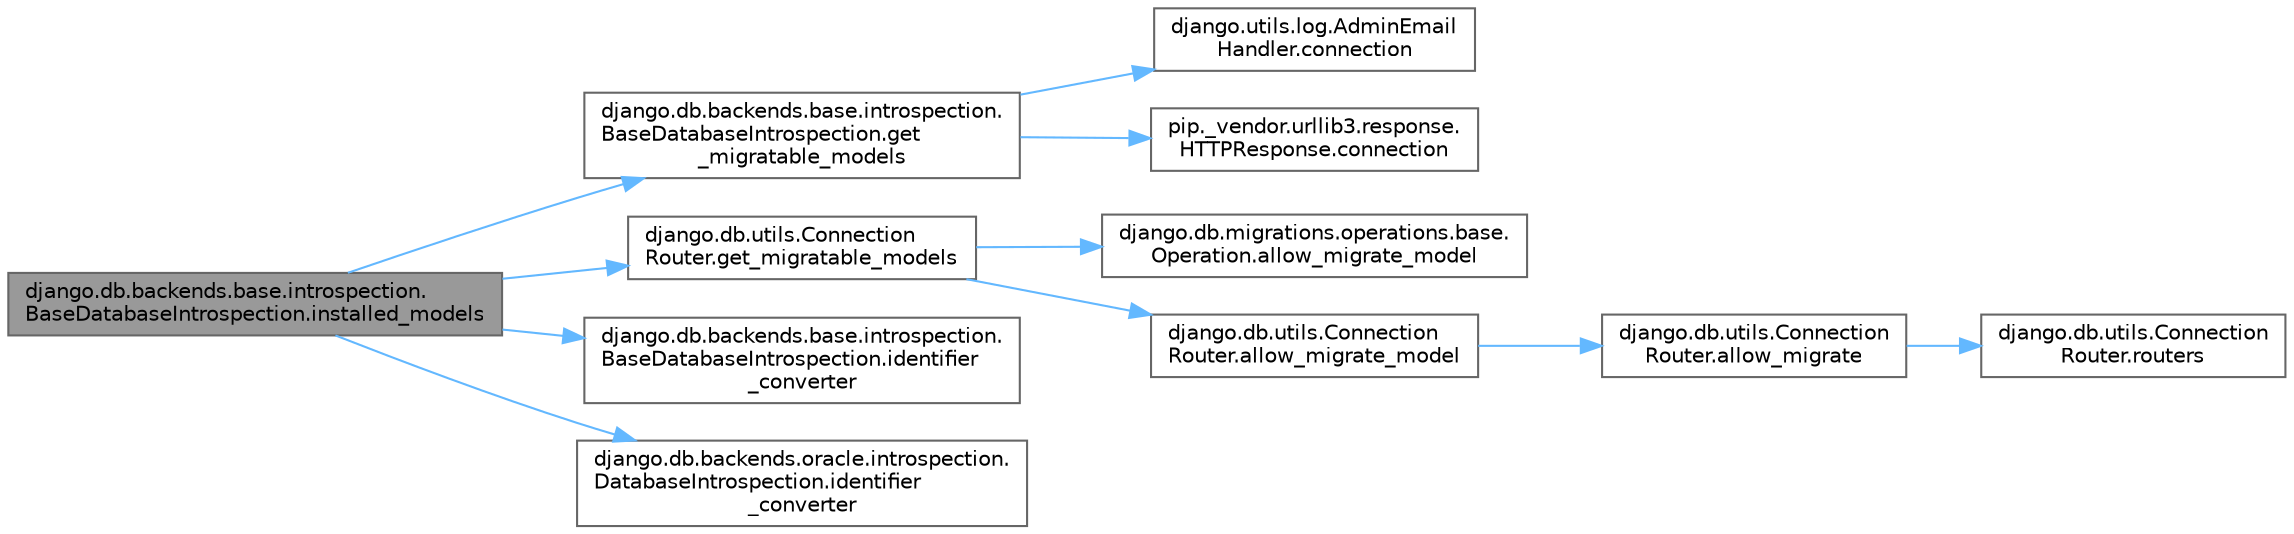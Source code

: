 digraph "django.db.backends.base.introspection.BaseDatabaseIntrospection.installed_models"
{
 // LATEX_PDF_SIZE
  bgcolor="transparent";
  edge [fontname=Helvetica,fontsize=10,labelfontname=Helvetica,labelfontsize=10];
  node [fontname=Helvetica,fontsize=10,shape=box,height=0.2,width=0.4];
  rankdir="LR";
  Node1 [id="Node000001",label="django.db.backends.base.introspection.\lBaseDatabaseIntrospection.installed_models",height=0.2,width=0.4,color="gray40", fillcolor="grey60", style="filled", fontcolor="black",tooltip=" "];
  Node1 -> Node2 [id="edge1_Node000001_Node000002",color="steelblue1",style="solid",tooltip=" "];
  Node2 [id="Node000002",label="django.db.backends.base.introspection.\lBaseDatabaseIntrospection.get\l_migratable_models",height=0.2,width=0.4,color="grey40", fillcolor="white", style="filled",URL="$classdjango_1_1db_1_1backends_1_1base_1_1introspection_1_1_base_database_introspection.html#ac475886839a2b9bdad4219a3064aab9e",tooltip=" "];
  Node2 -> Node3 [id="edge2_Node000002_Node000003",color="steelblue1",style="solid",tooltip=" "];
  Node3 [id="Node000003",label="django.utils.log.AdminEmail\lHandler.connection",height=0.2,width=0.4,color="grey40", fillcolor="white", style="filled",URL="$classdjango_1_1utils_1_1log_1_1_admin_email_handler.html#a545b5f7ec55a857fe1ca7836814a0760",tooltip=" "];
  Node2 -> Node4 [id="edge3_Node000002_Node000004",color="steelblue1",style="solid",tooltip=" "];
  Node4 [id="Node000004",label="pip._vendor.urllib3.response.\lHTTPResponse.connection",height=0.2,width=0.4,color="grey40", fillcolor="white", style="filled",URL="$classpip_1_1__vendor_1_1urllib3_1_1response_1_1_h_t_t_p_response.html#a9002314624685de3bbf9b84bdc87fef8",tooltip=" "];
  Node1 -> Node5 [id="edge4_Node000001_Node000005",color="steelblue1",style="solid",tooltip=" "];
  Node5 [id="Node000005",label="django.db.utils.Connection\lRouter.get_migratable_models",height=0.2,width=0.4,color="grey40", fillcolor="white", style="filled",URL="$classdjango_1_1db_1_1utils_1_1_connection_router.html#a69f35761a8c424226d73f72e6dc21103",tooltip=" "];
  Node5 -> Node6 [id="edge5_Node000005_Node000006",color="steelblue1",style="solid",tooltip=" "];
  Node6 [id="Node000006",label="django.db.migrations.operations.base.\lOperation.allow_migrate_model",height=0.2,width=0.4,color="grey40", fillcolor="white", style="filled",URL="$classdjango_1_1db_1_1migrations_1_1operations_1_1base_1_1_operation.html#ae9ccd8dda6ac5380e583c6c53ed66445",tooltip=" "];
  Node5 -> Node7 [id="edge6_Node000005_Node000007",color="steelblue1",style="solid",tooltip=" "];
  Node7 [id="Node000007",label="django.db.utils.Connection\lRouter.allow_migrate_model",height=0.2,width=0.4,color="grey40", fillcolor="white", style="filled",URL="$classdjango_1_1db_1_1utils_1_1_connection_router.html#affc0a7f7419e1ae0ad00101310abfc5f",tooltip=" "];
  Node7 -> Node8 [id="edge7_Node000007_Node000008",color="steelblue1",style="solid",tooltip=" "];
  Node8 [id="Node000008",label="django.db.utils.Connection\lRouter.allow_migrate",height=0.2,width=0.4,color="grey40", fillcolor="white", style="filled",URL="$classdjango_1_1db_1_1utils_1_1_connection_router.html#a05dfcfc3342bd064f71d69e9abcae2fd",tooltip=" "];
  Node8 -> Node9 [id="edge8_Node000008_Node000009",color="steelblue1",style="solid",tooltip=" "];
  Node9 [id="Node000009",label="django.db.utils.Connection\lRouter.routers",height=0.2,width=0.4,color="grey40", fillcolor="white", style="filled",URL="$classdjango_1_1db_1_1utils_1_1_connection_router.html#acddbbfc27aa31281f9c44e59978cdd57",tooltip=" "];
  Node1 -> Node10 [id="edge9_Node000001_Node000010",color="steelblue1",style="solid",tooltip=" "];
  Node10 [id="Node000010",label="django.db.backends.base.introspection.\lBaseDatabaseIntrospection.identifier\l_converter",height=0.2,width=0.4,color="grey40", fillcolor="white", style="filled",URL="$classdjango_1_1db_1_1backends_1_1base_1_1introspection_1_1_base_database_introspection.html#a54626588eccae64131d5b2dbc5c8bfdd",tooltip=" "];
  Node1 -> Node11 [id="edge10_Node000001_Node000011",color="steelblue1",style="solid",tooltip=" "];
  Node11 [id="Node000011",label="django.db.backends.oracle.introspection.\lDatabaseIntrospection.identifier\l_converter",height=0.2,width=0.4,color="grey40", fillcolor="white", style="filled",URL="$classdjango_1_1db_1_1backends_1_1oracle_1_1introspection_1_1_database_introspection.html#abe85a8ddea48c091b202994926ad0dba",tooltip=" "];
}
